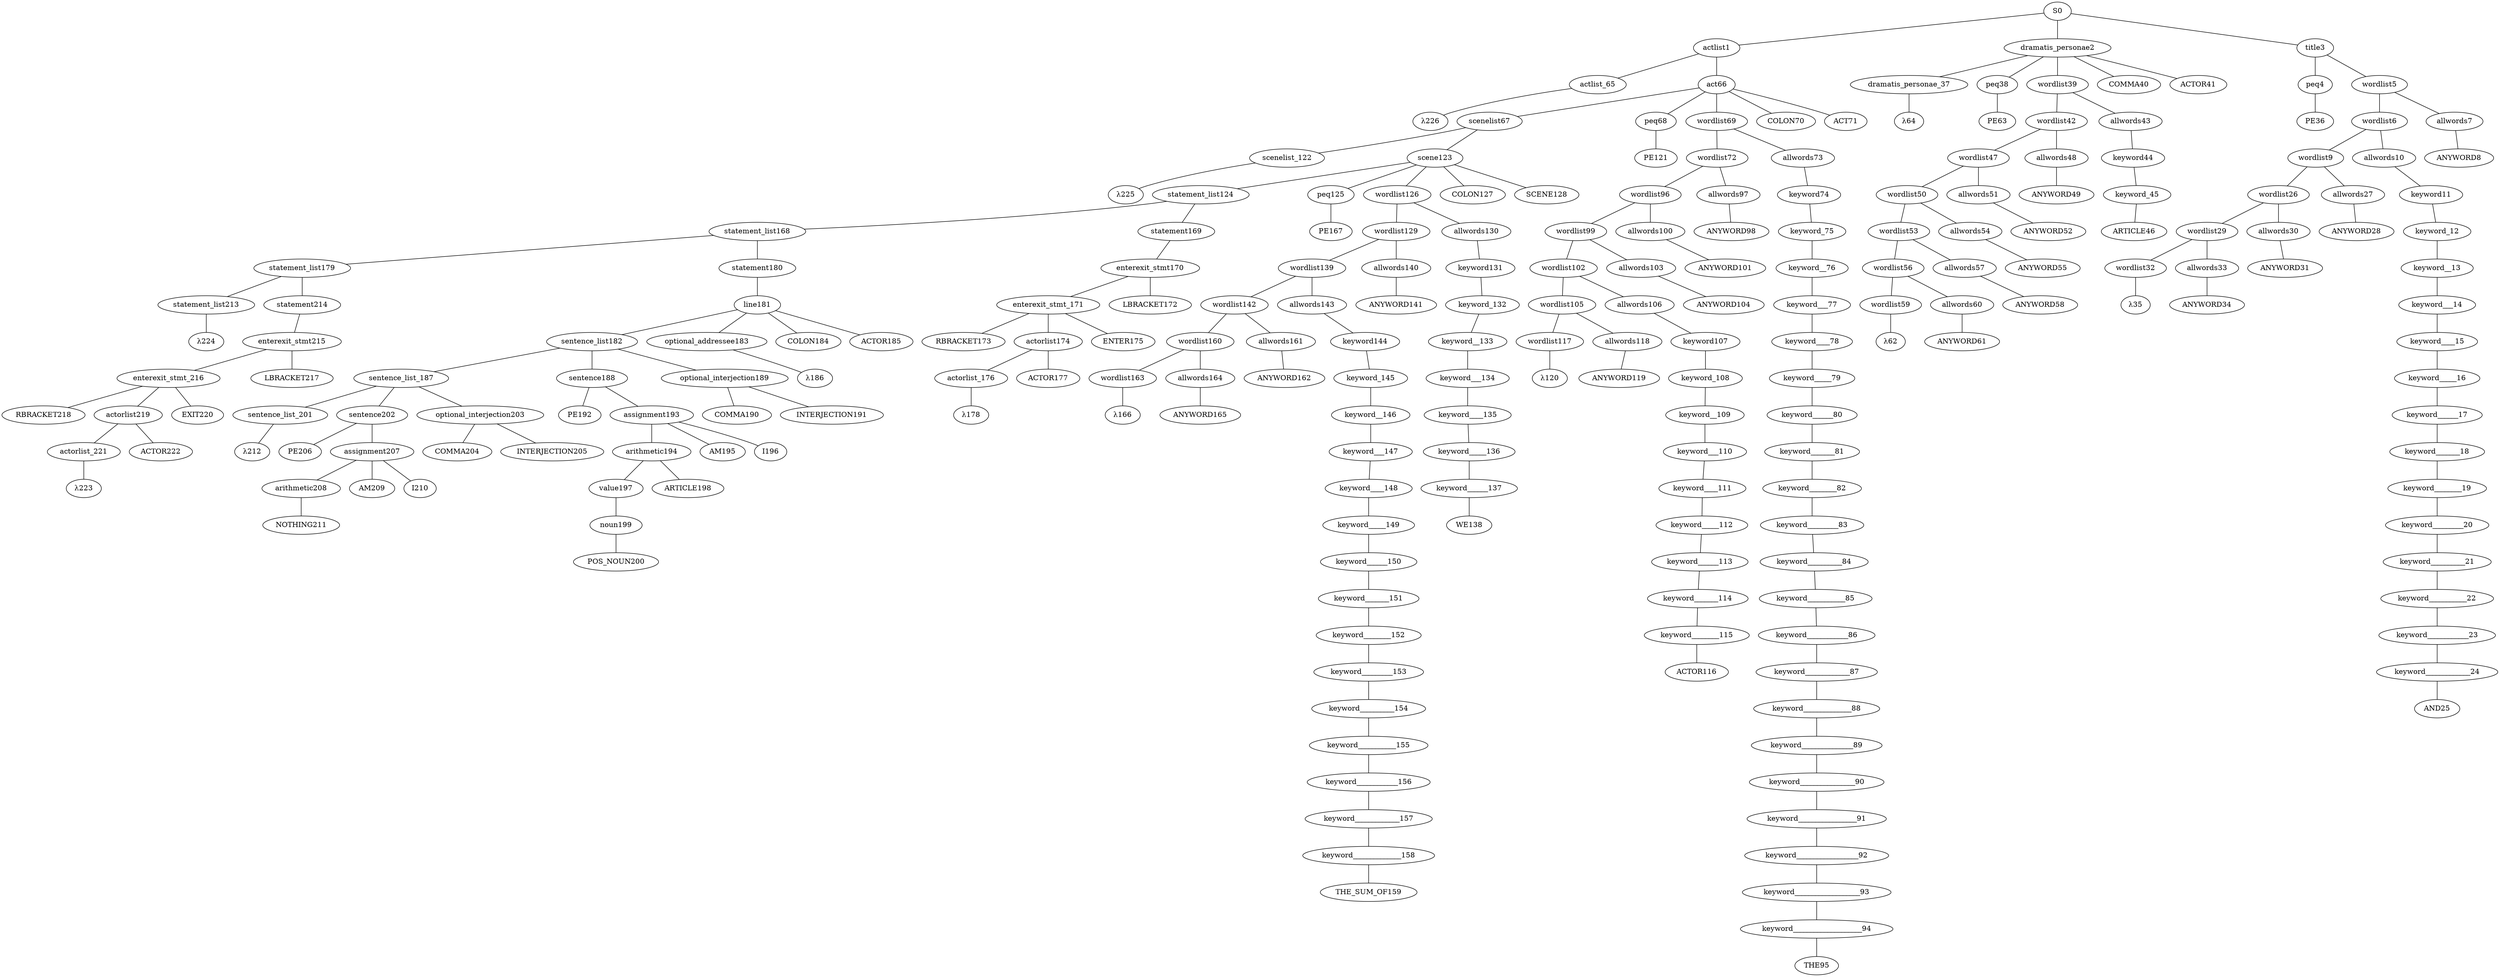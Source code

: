 strict graph {
	S0 -- actlist1
	S0 -- dramatis_personae2
	S0 -- title3

	title3 -- peq4
	title3 -- wordlist5

	wordlist5 -- wordlist6
	wordlist5 -- allwords7

	allwords7 -- ANYWORD8


	wordlist6 -- wordlist9
	wordlist6 -- allwords10

	allwords10 -- keyword11

	keyword11 -- keyword_12

	keyword_12 -- keyword__13

	keyword__13 -- keyword___14

	keyword___14 -- keyword____15

	keyword____15 -- keyword_____16

	keyword_____16 -- keyword______17

	keyword______17 -- keyword_______18

	keyword_______18 -- keyword________19

	keyword________19 -- keyword_________20

	keyword_________20 -- keyword__________21

	keyword__________21 -- keyword___________22

	keyword___________22 -- keyword____________23

	keyword____________23 -- keyword_____________24

	keyword_____________24 -- AND25


	wordlist9 -- wordlist26
	wordlist9 -- allwords27

	allwords27 -- ANYWORD28


	wordlist26 -- wordlist29
	wordlist26 -- allwords30

	allwords30 -- ANYWORD31


	wordlist29 -- wordlist32
	wordlist29 -- allwords33

	allwords33 -- ANYWORD34


	wordlist32 -- λ35

	peq4 -- PE36


	dramatis_personae2 -- dramatis_personae_37
	dramatis_personae2 -- peq38
	dramatis_personae2 -- wordlist39
	dramatis_personae2 -- COMMA40
	dramatis_personae2 -- ACTOR41



	wordlist39 -- wordlist42
	wordlist39 -- allwords43

	allwords43 -- keyword44

	keyword44 -- keyword_45

	keyword_45 -- ARTICLE46


	wordlist42 -- wordlist47
	wordlist42 -- allwords48

	allwords48 -- ANYWORD49


	wordlist47 -- wordlist50
	wordlist47 -- allwords51

	allwords51 -- ANYWORD52


	wordlist50 -- wordlist53
	wordlist50 -- allwords54

	allwords54 -- ANYWORD55


	wordlist53 -- wordlist56
	wordlist53 -- allwords57

	allwords57 -- ANYWORD58


	wordlist56 -- wordlist59
	wordlist56 -- allwords60

	allwords60 -- ANYWORD61


	wordlist59 -- λ62

	peq38 -- PE63


	dramatis_personae_37 -- λ64

	actlist1 -- actlist_65
	actlist1 -- act66

	act66 -- scenelist67
	act66 -- peq68
	act66 -- wordlist69
	act66 -- COLON70
	act66 -- ACT71



	wordlist69 -- wordlist72
	wordlist69 -- allwords73

	allwords73 -- keyword74

	keyword74 -- keyword_75

	keyword_75 -- keyword__76

	keyword__76 -- keyword___77

	keyword___77 -- keyword____78

	keyword____78 -- keyword_____79

	keyword_____79 -- keyword______80

	keyword______80 -- keyword_______81

	keyword_______81 -- keyword________82

	keyword________82 -- keyword_________83

	keyword_________83 -- keyword__________84

	keyword__________84 -- keyword___________85

	keyword___________85 -- keyword____________86

	keyword____________86 -- keyword_____________87

	keyword_____________87 -- keyword______________88

	keyword______________88 -- keyword_______________89

	keyword_______________89 -- keyword________________90

	keyword________________90 -- keyword_________________91

	keyword_________________91 -- keyword__________________92

	keyword__________________92 -- keyword___________________93

	keyword___________________93 -- keyword____________________94

	keyword____________________94 -- THE95


	wordlist72 -- wordlist96
	wordlist72 -- allwords97

	allwords97 -- ANYWORD98


	wordlist96 -- wordlist99
	wordlist96 -- allwords100

	allwords100 -- ANYWORD101


	wordlist99 -- wordlist102
	wordlist99 -- allwords103

	allwords103 -- ANYWORD104


	wordlist102 -- wordlist105
	wordlist102 -- allwords106

	allwords106 -- keyword107

	keyword107 -- keyword_108

	keyword_108 -- keyword__109

	keyword__109 -- keyword___110

	keyword___110 -- keyword____111

	keyword____111 -- keyword_____112

	keyword_____112 -- keyword______113

	keyword______113 -- keyword_______114

	keyword_______114 -- keyword________115

	keyword________115 -- ACTOR116


	wordlist105 -- wordlist117
	wordlist105 -- allwords118

	allwords118 -- ANYWORD119


	wordlist117 -- λ120

	peq68 -- PE121


	scenelist67 -- scenelist_122
	scenelist67 -- scene123

	scene123 -- statement_list124
	scene123 -- peq125
	scene123 -- wordlist126
	scene123 -- COLON127
	scene123 -- SCENE128



	wordlist126 -- wordlist129
	wordlist126 -- allwords130

	allwords130 -- keyword131

	keyword131 -- keyword_132

	keyword_132 -- keyword__133

	keyword__133 -- keyword___134

	keyword___134 -- keyword____135

	keyword____135 -- keyword_____136

	keyword_____136 -- keyword______137

	keyword______137 -- WE138


	wordlist129 -- wordlist139
	wordlist129 -- allwords140

	allwords140 -- ANYWORD141


	wordlist139 -- wordlist142
	wordlist139 -- allwords143

	allwords143 -- keyword144

	keyword144 -- keyword_145

	keyword_145 -- keyword__146

	keyword__146 -- keyword___147

	keyword___147 -- keyword____148

	keyword____148 -- keyword_____149

	keyword_____149 -- keyword______150

	keyword______150 -- keyword_______151

	keyword_______151 -- keyword________152

	keyword________152 -- keyword_________153

	keyword_________153 -- keyword__________154

	keyword__________154 -- keyword___________155

	keyword___________155 -- keyword____________156

	keyword____________156 -- keyword_____________157

	keyword_____________157 -- keyword______________158

	keyword______________158 -- THE_SUM_OF159


	wordlist142 -- wordlist160
	wordlist142 -- allwords161

	allwords161 -- ANYWORD162


	wordlist160 -- wordlist163
	wordlist160 -- allwords164

	allwords164 -- ANYWORD165


	wordlist163 -- λ166

	peq125 -- PE167


	statement_list124 -- statement_list168
	statement_list124 -- statement169

	statement169 -- enterexit_stmt170

	enterexit_stmt170 -- enterexit_stmt_171
	enterexit_stmt170 -- LBRACKET172


	enterexit_stmt_171 -- RBRACKET173
	enterexit_stmt_171 -- actorlist174
	enterexit_stmt_171 -- ENTER175


	actorlist174 -- actorlist_176
	actorlist174 -- ACTOR177


	actorlist_176 -- λ178


	statement_list168 -- statement_list179
	statement_list168 -- statement180

	statement180 -- line181

	line181 -- sentence_list182
	line181 -- optional_addressee183
	line181 -- COLON184
	line181 -- ACTOR185



	optional_addressee183 -- λ186

	sentence_list182 -- sentence_list_187
	sentence_list182 -- sentence188
	sentence_list182 -- optional_interjection189

	optional_interjection189 -- COMMA190
	optional_interjection189 -- INTERJECTION191



	sentence188 -- PE192
	sentence188 -- assignment193

	assignment193 -- arithmetic194
	assignment193 -- AM195
	assignment193 -- I196



	arithmetic194 -- value197
	arithmetic194 -- ARTICLE198


	value197 -- noun199

	noun199 -- POS_NOUN200



	sentence_list_187 -- sentence_list_201
	sentence_list_187 -- sentence202
	sentence_list_187 -- optional_interjection203

	optional_interjection203 -- COMMA204
	optional_interjection203 -- INTERJECTION205



	sentence202 -- PE206
	sentence202 -- assignment207

	assignment207 -- arithmetic208
	assignment207 -- AM209
	assignment207 -- I210



	arithmetic208 -- NOTHING211



	sentence_list_201 -- λ212

	statement_list179 -- statement_list213
	statement_list179 -- statement214

	statement214 -- enterexit_stmt215

	enterexit_stmt215 -- enterexit_stmt_216
	enterexit_stmt215 -- LBRACKET217


	enterexit_stmt_216 -- RBRACKET218
	enterexit_stmt_216 -- actorlist219
	enterexit_stmt_216 -- EXIT220


	actorlist219 -- actorlist_221
	actorlist219 -- ACTOR222


	actorlist_221 -- λ223


	statement_list213 -- λ224

	scenelist_122 -- λ225

	actlist_65 -- λ226


}